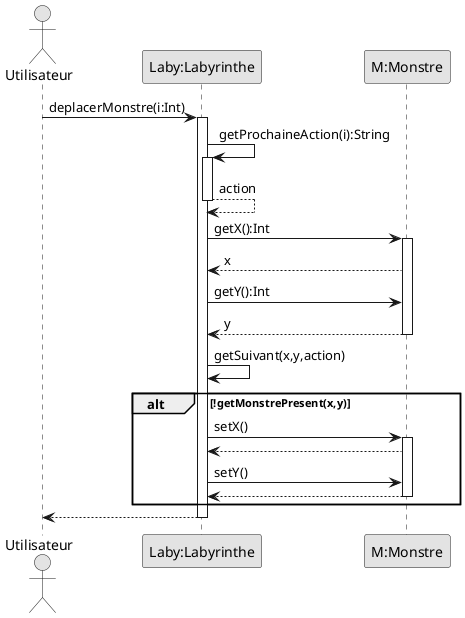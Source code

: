 @startuml
skinparam monochrome true

actor Utilisateur

participant "Laby:Labyrinthe" as Laby
participant "M:Monstre" as M

Utilisateur -> Laby: deplacerMonstre(i:Int)
activate Laby
Laby -> Laby: getProchaineAction(i):String
activate Laby
Laby --> Laby: action
deactivate Laby
Laby -> M: getX():Int
activate M
Laby <-- M: x
Laby -> M: getY():Int
Laby <-- M: y
deactivate M
Laby -> Laby: getSuivant(x,y,action)
alt !getMonstrePresent(x,y)
    Laby -> M: setX()
        activate M
        Laby <-- M:
        Laby -> M: setY()
        Laby <-- M:
        deactivate M
end
Laby --> Utilisateur
deactivate Laby

@enduml
